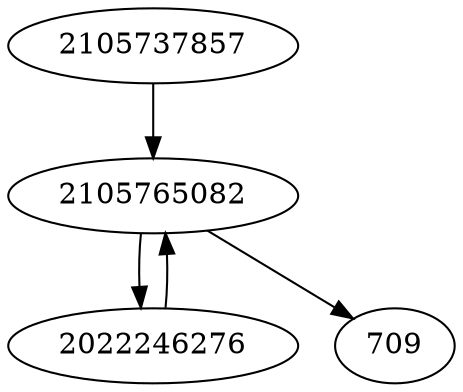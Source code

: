 strict digraph  {
2105737857;
2105765082;
2022246276;
709;
2105737857 -> 2105765082;
2105765082 -> 2022246276;
2105765082 -> 709;
2022246276 -> 2105765082;
}
